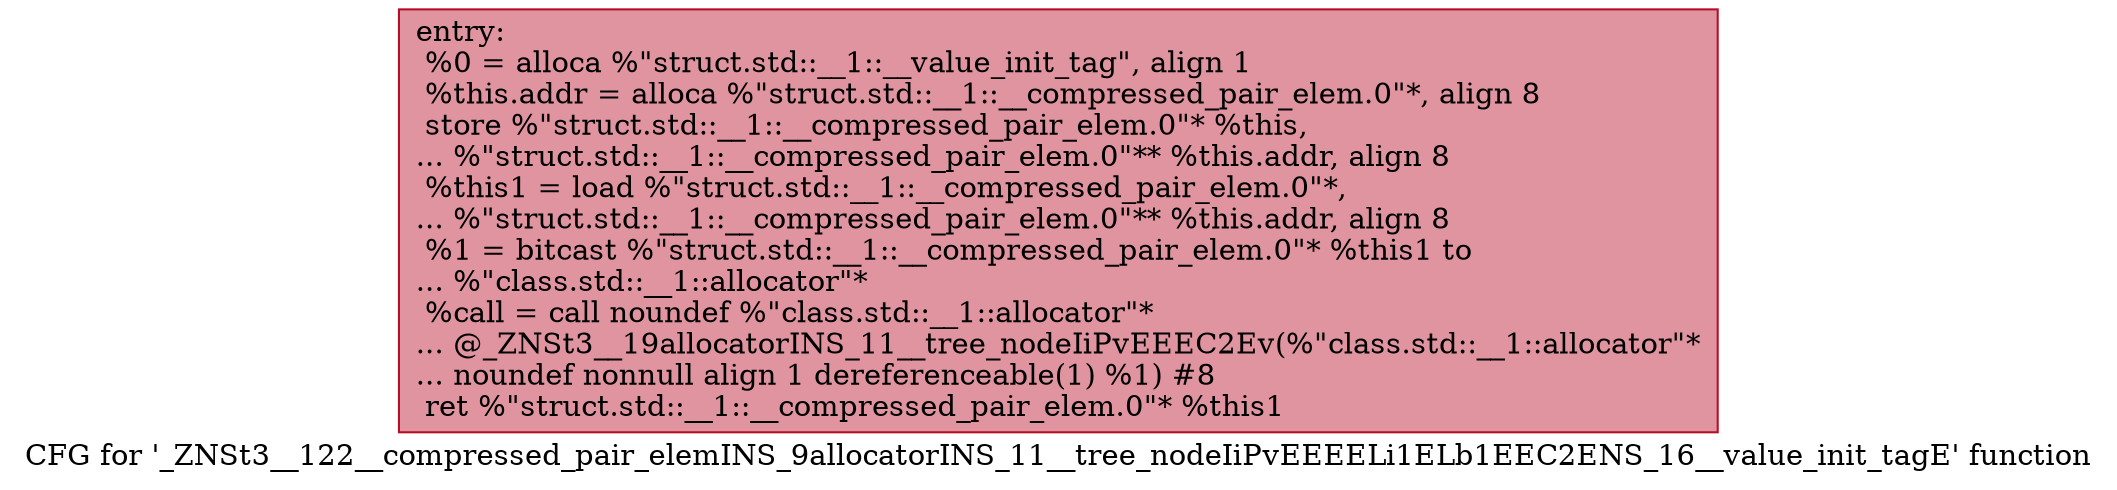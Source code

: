 digraph "CFG for '_ZNSt3__122__compressed_pair_elemINS_9allocatorINS_11__tree_nodeIiPvEEEELi1ELb1EEC2ENS_16__value_init_tagE' function" {
	label="CFG for '_ZNSt3__122__compressed_pair_elemINS_9allocatorINS_11__tree_nodeIiPvEEEELi1ELb1EEC2ENS_16__value_init_tagE' function";

	Node0x600002550640 [shape=record,color="#b70d28ff", style=filled, fillcolor="#b70d2870",label="{entry:\l  %0 = alloca %\"struct.std::__1::__value_init_tag\", align 1\l  %this.addr = alloca %\"struct.std::__1::__compressed_pair_elem.0\"*, align 8\l  store %\"struct.std::__1::__compressed_pair_elem.0\"* %this,\l... %\"struct.std::__1::__compressed_pair_elem.0\"** %this.addr, align 8\l  %this1 = load %\"struct.std::__1::__compressed_pair_elem.0\"*,\l... %\"struct.std::__1::__compressed_pair_elem.0\"** %this.addr, align 8\l  %1 = bitcast %\"struct.std::__1::__compressed_pair_elem.0\"* %this1 to\l... %\"class.std::__1::allocator\"*\l  %call = call noundef %\"class.std::__1::allocator\"*\l... @_ZNSt3__19allocatorINS_11__tree_nodeIiPvEEEC2Ev(%\"class.std::__1::allocator\"*\l... noundef nonnull align 1 dereferenceable(1) %1) #8\l  ret %\"struct.std::__1::__compressed_pair_elem.0\"* %this1\l}"];
}
